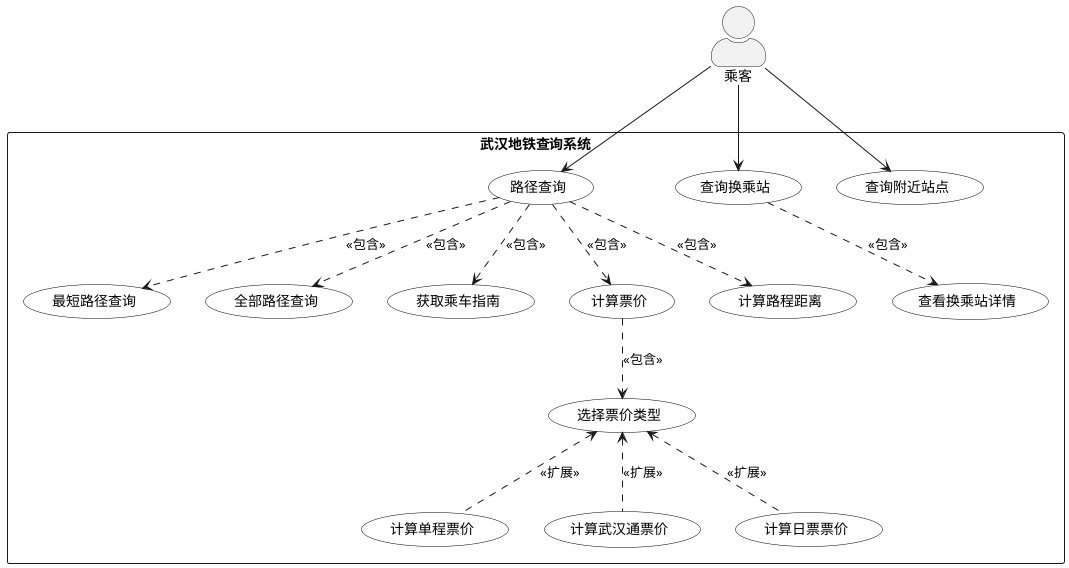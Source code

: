 @startuml 武汉地铁查询系统用例图

' 定义样式
skinparam packageStyle rectangle
skinparam shadowing false
skinparam handwritten false
skinparam defaultFontName Microsoft YaHei
skinparam actorStyle awesome
skinparam usecaseBorderColor black
skinparam usecaseBackgroundColor white

' 定义角色
:乘客: as Passenger

' 定义系统框架
rectangle "武汉地铁查询系统" {
  ' 主要功能用例
  usecase "路径查询" as PathQuery
  usecase "最短路径查询" as ShortestPath
  usecase "全部路径查询" as AllPaths
  usecase "获取乘车指南" as JourneyGuide
  usecase "计算票价" as CalculateFare
  usecase "计算路程距离" as CalculateDistance
  
  ' 辅助功能用例
  usecase "查询换乘站" as TransferStations
  usecase "查看换乘站详情" as StationDetails
  usecase "查询附近站点" as NearbyStations

  ' 票价相关用例
  usecase "选择票价类型" as SelectTicketType
  usecase "计算单程票价" as SingleJourneyFare
  usecase "计算武汉通票价" as WuhanTongFare
  usecase "计算日票票价" as DayPassFare
}

' 主要用例关系
Passenger --> PathQuery
Passenger --> TransferStations
Passenger --> NearbyStations

PathQuery ..> ShortestPath : <<包含>>
PathQuery ..> AllPaths : <<包含>>
PathQuery ..> JourneyGuide : <<包含>>
PathQuery ..> CalculateDistance : <<包含>>
PathQuery ..> CalculateFare : <<包含>>

CalculateFare ..> SelectTicketType : <<包含>>
SelectTicketType <.. SingleJourneyFare : <<扩展>>
SelectTicketType <.. WuhanTongFare : <<扩展>>
SelectTicketType <.. DayPassFare : <<扩展>>

TransferStations ..> StationDetails : <<包含>>

@enduml
